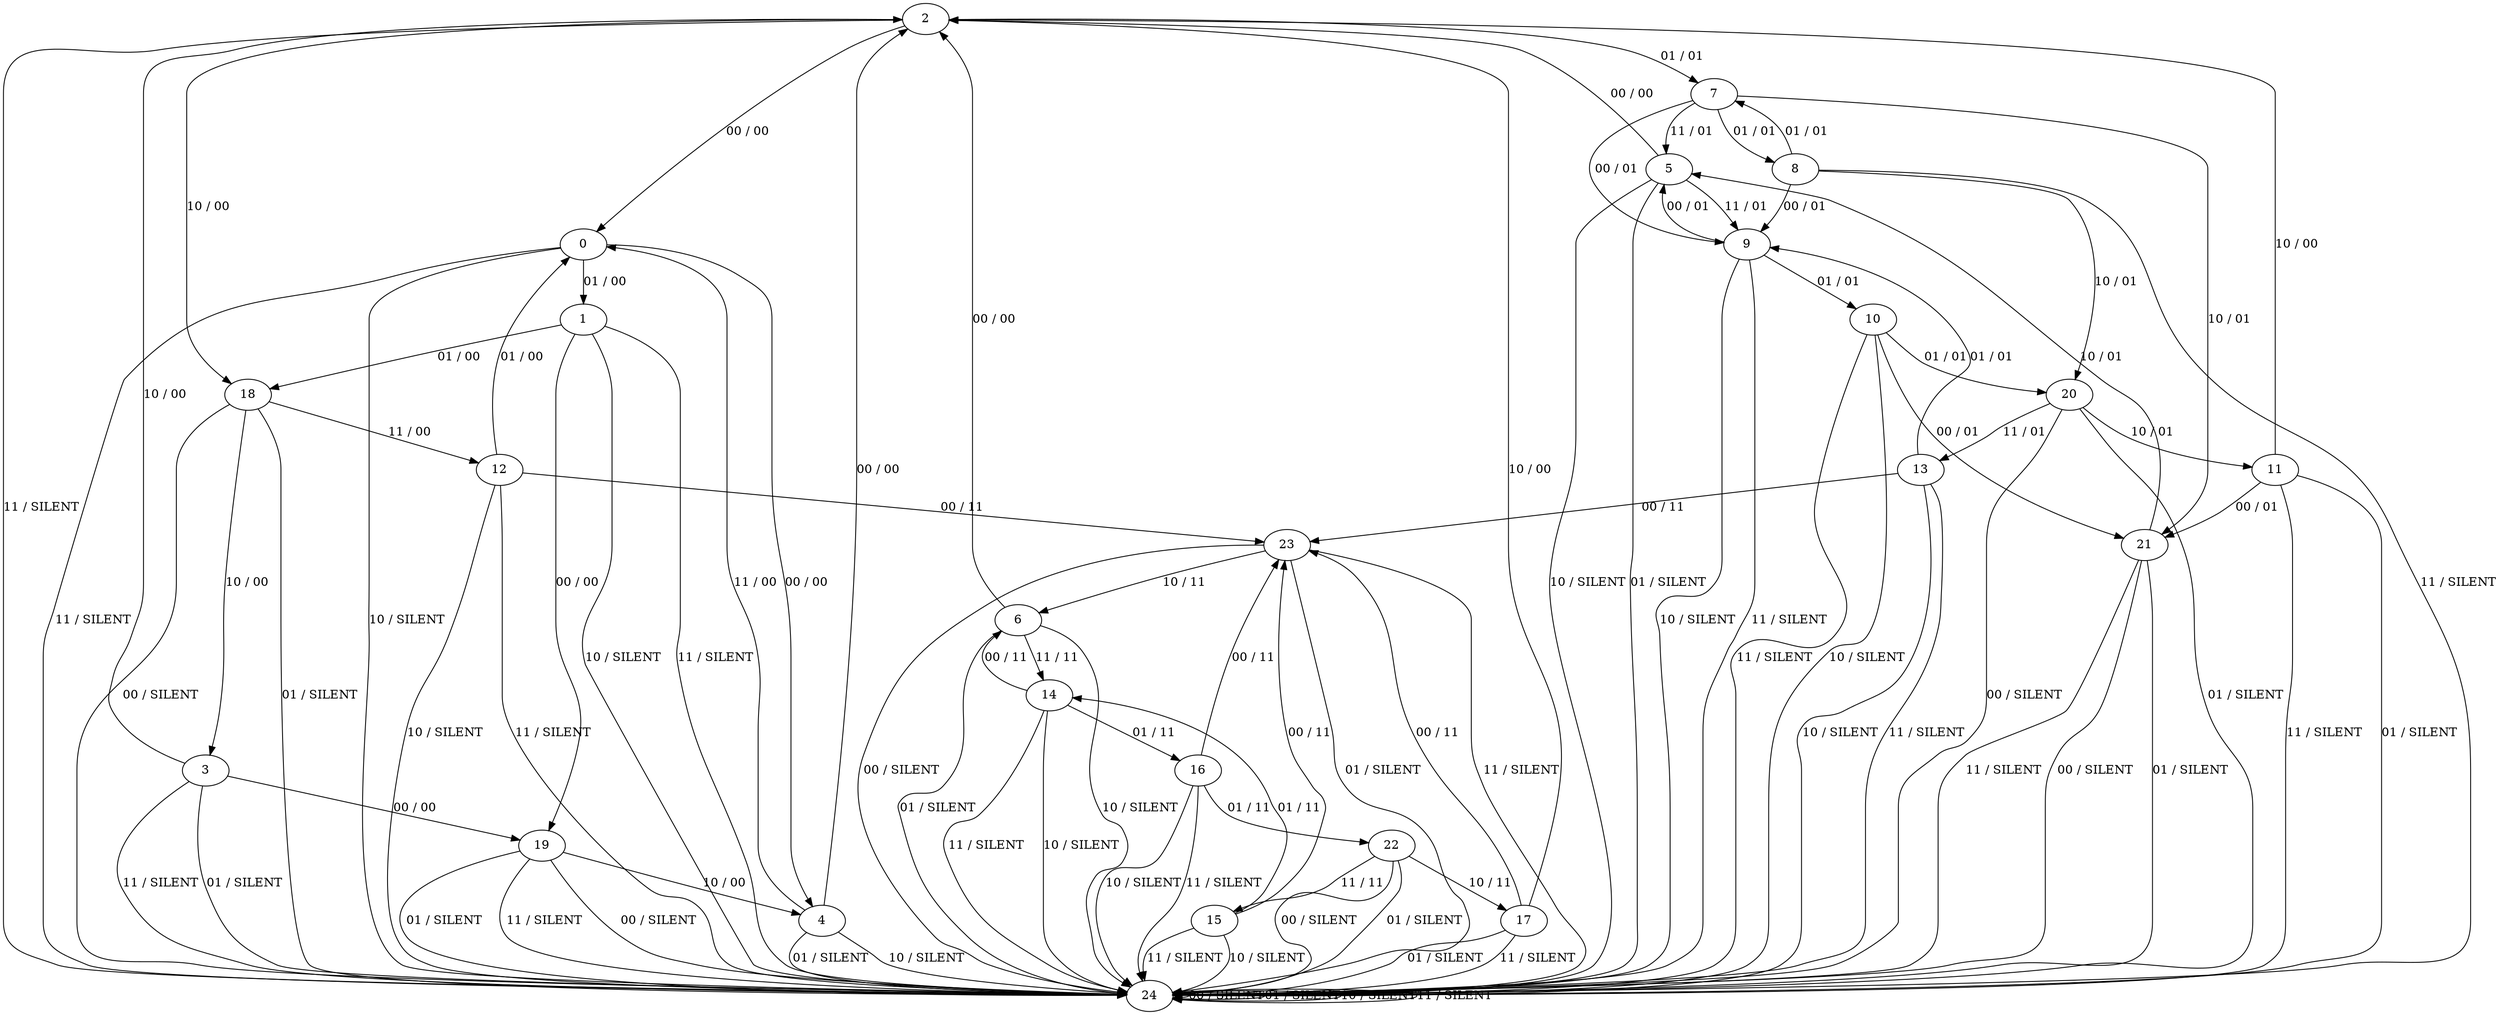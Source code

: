 digraph {
2
0
1
3
4
5
6
7
8
9
10
11
12
13
14
15
16
17
18
19
20
21
22
23
24
2 -> 0 [label="00 / 00"]
2 -> 7 [label="01 / 01"]
2 -> 18 [label="10 / 00"]
2 -> 24 [label="11 / SILENT"]
0 -> 4 [label="00 / 00"]
0 -> 1 [label="01 / 00"]
0 -> 24 [label="10 / SILENT"]
0 -> 24 [label="11 / SILENT"]
1 -> 19 [label="00 / 00"]
1 -> 18 [label="01 / 00"]
1 -> 24 [label="10 / SILENT"]
1 -> 24 [label="11 / SILENT"]
3 -> 19 [label="00 / 00"]
3 -> 24 [label="01 / SILENT"]
3 -> 2 [label="10 / 00"]
3 -> 24 [label="11 / SILENT"]
4 -> 2 [label="00 / 00"]
4 -> 24 [label="01 / SILENT"]
4 -> 24 [label="10 / SILENT"]
4 -> 0 [label="11 / 00"]
5 -> 2 [label="00 / 00"]
5 -> 24 [label="01 / SILENT"]
5 -> 24 [label="10 / SILENT"]
5 -> 9 [label="11 / 01"]
6 -> 2 [label="00 / 00"]
6 -> 24 [label="01 / SILENT"]
6 -> 24 [label="10 / SILENT"]
6 -> 14 [label="11 / 11"]
7 -> 9 [label="00 / 01"]
7 -> 8 [label="01 / 01"]
7 -> 21 [label="10 / 01"]
7 -> 5 [label="11 / 01"]
8 -> 9 [label="00 / 01"]
8 -> 7 [label="01 / 01"]
8 -> 20 [label="10 / 01"]
8 -> 24 [label="11 / SILENT"]
9 -> 5 [label="00 / 01"]
9 -> 10 [label="01 / 01"]
9 -> 24 [label="10 / SILENT"]
9 -> 24 [label="11 / SILENT"]
10 -> 21 [label="00 / 01"]
10 -> 20 [label="01 / 01"]
10 -> 24 [label="10 / SILENT"]
10 -> 24 [label="11 / SILENT"]
11 -> 21 [label="00 / 01"]
11 -> 24 [label="01 / SILENT"]
11 -> 2 [label="10 / 00"]
11 -> 24 [label="11 / SILENT"]
12 -> 23 [label="00 / 11"]
12 -> 0 [label="01 / 00"]
12 -> 24 [label="10 / SILENT"]
12 -> 24 [label="11 / SILENT"]
13 -> 23 [label="00 / 11"]
13 -> 9 [label="01 / 01"]
13 -> 24 [label="10 / SILENT"]
13 -> 24 [label="11 / SILENT"]
14 -> 6 [label="00 / 11"]
14 -> 16 [label="01 / 11"]
14 -> 24 [label="10 / SILENT"]
14 -> 24 [label="11 / SILENT"]
15 -> 23 [label="00 / 11"]
15 -> 14 [label="01 / 11"]
15 -> 24 [label="10 / SILENT"]
15 -> 24 [label="11 / SILENT"]
16 -> 23 [label="00 / 11"]
16 -> 22 [label="01 / 11"]
16 -> 24 [label="10 / SILENT"]
16 -> 24 [label="11 / SILENT"]
17 -> 23 [label="00 / 11"]
17 -> 24 [label="01 / SILENT"]
17 -> 2 [label="10 / 00"]
17 -> 24 [label="11 / SILENT"]
18 -> 24 [label="00 / SILENT"]
18 -> 24 [label="01 / SILENT"]
18 -> 3 [label="10 / 00"]
18 -> 12 [label="11 / 00"]
19 -> 24 [label="00 / SILENT"]
19 -> 24 [label="01 / SILENT"]
19 -> 4 [label="10 / 00"]
19 -> 24 [label="11 / SILENT"]
20 -> 24 [label="00 / SILENT"]
20 -> 24 [label="01 / SILENT"]
20 -> 11 [label="10 / 01"]
20 -> 13 [label="11 / 01"]
21 -> 24 [label="00 / SILENT"]
21 -> 24 [label="01 / SILENT"]
21 -> 5 [label="10 / 01"]
21 -> 24 [label="11 / SILENT"]
22 -> 24 [label="00 / SILENT"]
22 -> 24 [label="01 / SILENT"]
22 -> 17 [label="10 / 11"]
22 -> 15 [label="11 / 11"]
23 -> 24 [label="00 / SILENT"]
23 -> 24 [label="01 / SILENT"]
23 -> 6 [label="10 / 11"]
23 -> 24 [label="11 / SILENT"]
24 -> 24 [label="00 / SILENT"]
24 -> 24 [label="01 / SILENT"]
24 -> 24 [label="10 / SILENT"]
24 -> 24 [label="11 / SILENT"]
}
